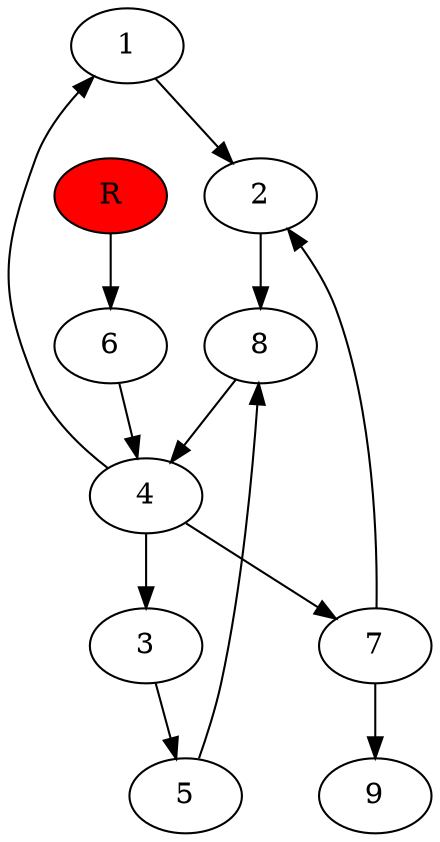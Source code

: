 digraph prb9136 {
	1
	2
	3
	4
	5
	6
	7
	8
	R [fillcolor="#ff0000" style=filled]
	1 -> 2
	2 -> 8
	3 -> 5
	4 -> 1
	4 -> 3
	4 -> 7
	5 -> 8
	6 -> 4
	7 -> 2
	7 -> 9
	8 -> 4
	R -> 6
}
